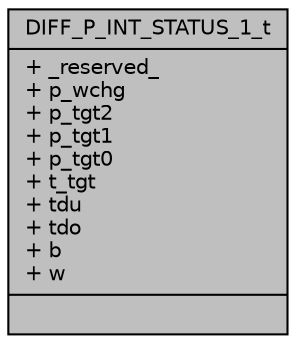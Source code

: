 digraph "DIFF_P_INT_STATUS_1_t"
{
  edge [fontname="Helvetica",fontsize="10",labelfontname="Helvetica",labelfontsize="10"];
  node [fontname="Helvetica",fontsize="10",shape=record];
  Node1 [label="{DIFF_P_INT_STATUS_1_t\n|+ _reserved_\l+ p_wchg\l+ p_tgt2\l+ p_tgt1\l+ p_tgt0\l+ t_tgt\l+ tdu\l+ tdo\l+ b\l+ w\l|}",height=0.2,width=0.4,color="black", fillcolor="grey75", style="filled", fontcolor="black"];
}
